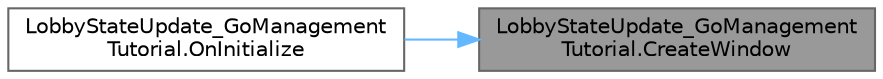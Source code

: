 digraph "LobbyStateUpdate_GoManagementTutorial.CreateWindow"
{
 // LATEX_PDF_SIZE
  bgcolor="transparent";
  edge [fontname=Helvetica,fontsize=10,labelfontname=Helvetica,labelfontsize=10];
  node [fontname=Helvetica,fontsize=10,shape=box,height=0.2,width=0.4];
  rankdir="RL";
  Node1 [id="Node000001",label="LobbyStateUpdate_GoManagement\lTutorial.CreateWindow",height=0.2,width=0.4,color="gray40", fillcolor="grey60", style="filled", fontcolor="black",tooltip=" "];
  Node1 -> Node2 [id="edge1_Node000001_Node000002",dir="back",color="steelblue1",style="solid",tooltip=" "];
  Node2 [id="Node000002",label="LobbyStateUpdate_GoManagement\lTutorial.OnInitialize",height=0.2,width=0.4,color="grey40", fillcolor="white", style="filled",URL="$class_lobby_state_update___go_management_tutorial.html#a562fbe50307873a6643b36d274f8d92d",tooltip="初期処理"];
}
